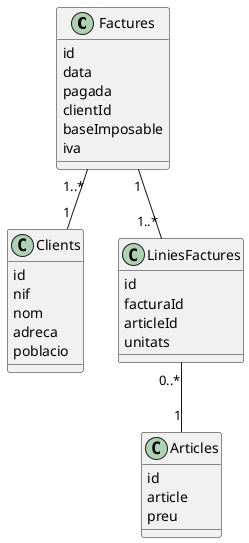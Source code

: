 @startuml

Factures "1..*" -- "1" Clients

Factures "1" -- "1..*" LiniesFactures

LiniesFactures "0..*" -- "1" Articles

class Factures {
   id
   data
   pagada
   clientId
   baseImposable
   iva
}

class Clients {
   id
   nif
   nom
   adreca
   poblacio
}

class LiniesFactures {
   id
   facturaId
   articleId
   unitats
}

class Articles {
   id
   article
   preu
}

@enduml